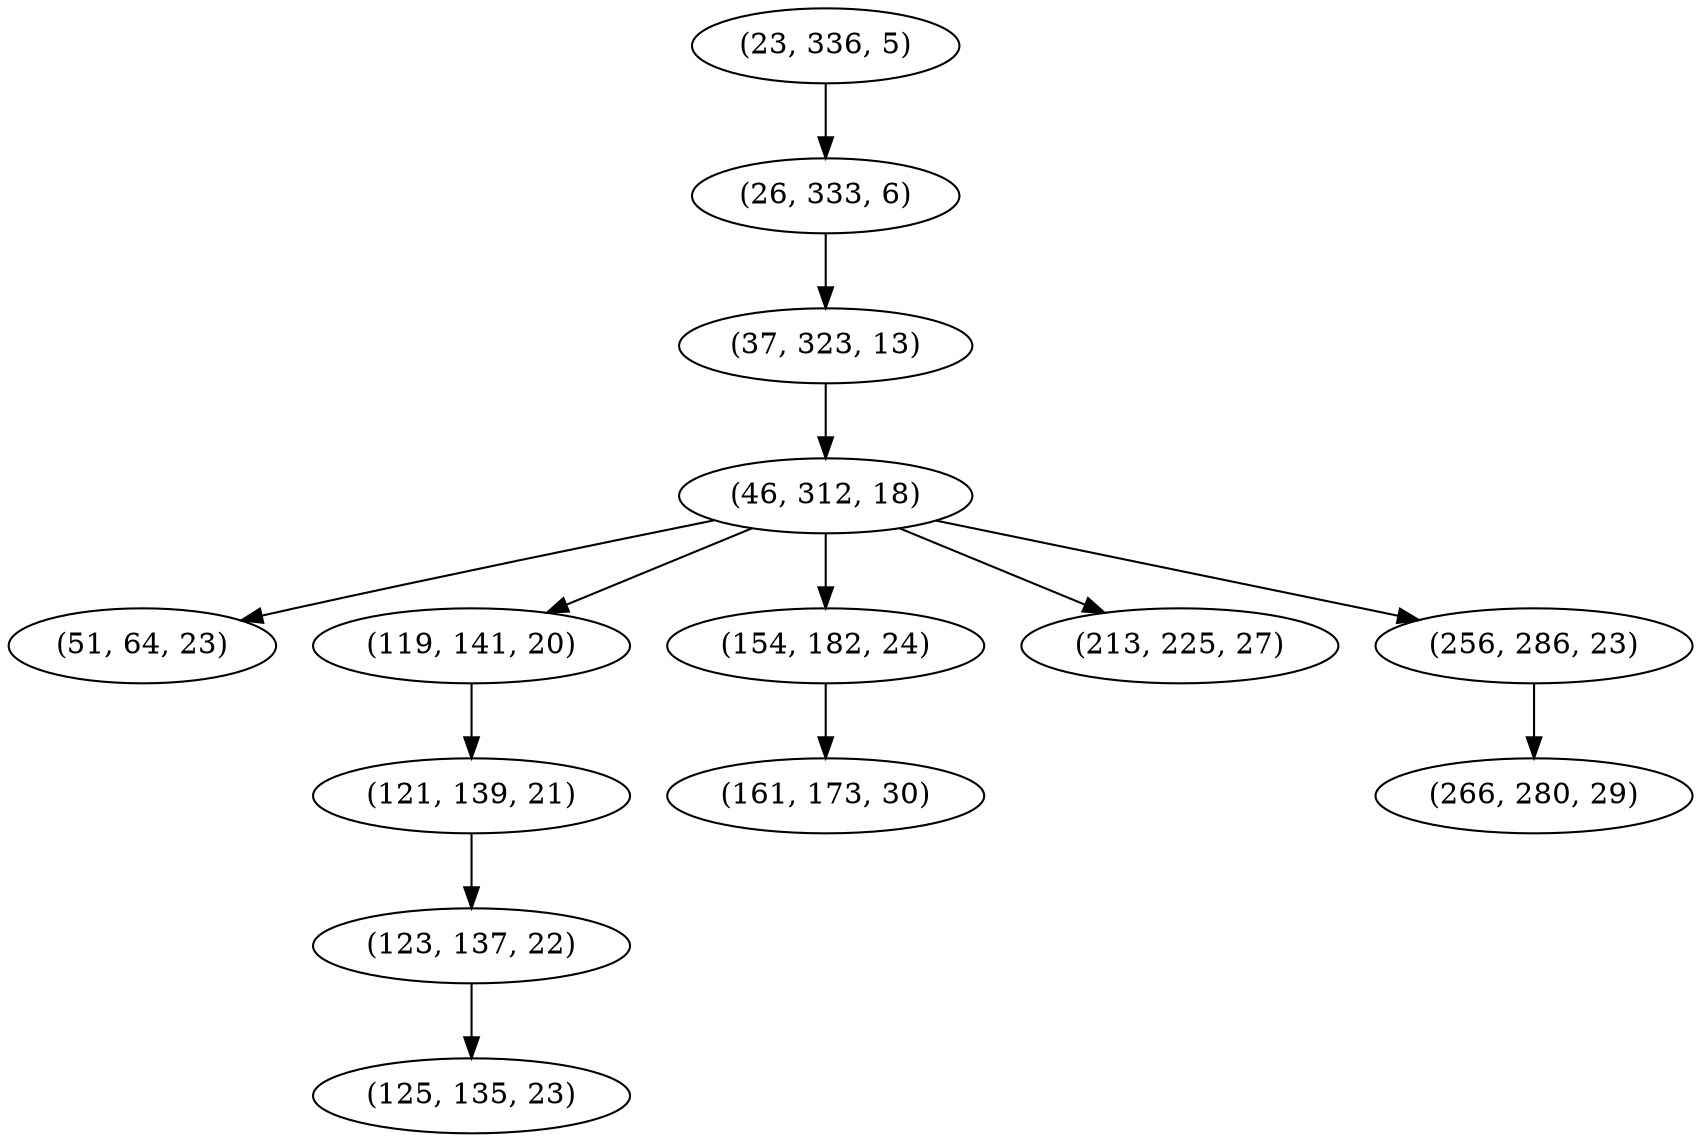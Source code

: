 digraph tree {
    "(23, 336, 5)";
    "(26, 333, 6)";
    "(37, 323, 13)";
    "(46, 312, 18)";
    "(51, 64, 23)";
    "(119, 141, 20)";
    "(121, 139, 21)";
    "(123, 137, 22)";
    "(125, 135, 23)";
    "(154, 182, 24)";
    "(161, 173, 30)";
    "(213, 225, 27)";
    "(256, 286, 23)";
    "(266, 280, 29)";
    "(23, 336, 5)" -> "(26, 333, 6)";
    "(26, 333, 6)" -> "(37, 323, 13)";
    "(37, 323, 13)" -> "(46, 312, 18)";
    "(46, 312, 18)" -> "(51, 64, 23)";
    "(46, 312, 18)" -> "(119, 141, 20)";
    "(46, 312, 18)" -> "(154, 182, 24)";
    "(46, 312, 18)" -> "(213, 225, 27)";
    "(46, 312, 18)" -> "(256, 286, 23)";
    "(119, 141, 20)" -> "(121, 139, 21)";
    "(121, 139, 21)" -> "(123, 137, 22)";
    "(123, 137, 22)" -> "(125, 135, 23)";
    "(154, 182, 24)" -> "(161, 173, 30)";
    "(256, 286, 23)" -> "(266, 280, 29)";
}
